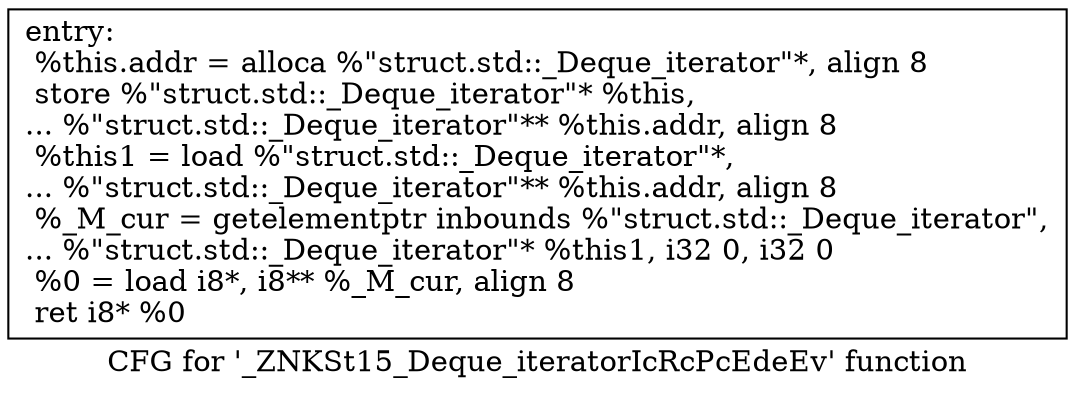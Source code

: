 digraph "CFG for '_ZNKSt15_Deque_iteratorIcRcPcEdeEv' function" {
	label="CFG for '_ZNKSt15_Deque_iteratorIcRcPcEdeEv' function";

	Node0x6ba1070 [shape=record,label="{entry:\l  %this.addr = alloca %\"struct.std::_Deque_iterator\"*, align 8\l  store %\"struct.std::_Deque_iterator\"* %this,\l... %\"struct.std::_Deque_iterator\"** %this.addr, align 8\l  %this1 = load %\"struct.std::_Deque_iterator\"*,\l... %\"struct.std::_Deque_iterator\"** %this.addr, align 8\l  %_M_cur = getelementptr inbounds %\"struct.std::_Deque_iterator\",\l... %\"struct.std::_Deque_iterator\"* %this1, i32 0, i32 0\l  %0 = load i8*, i8** %_M_cur, align 8\l  ret i8* %0\l}"];
}
